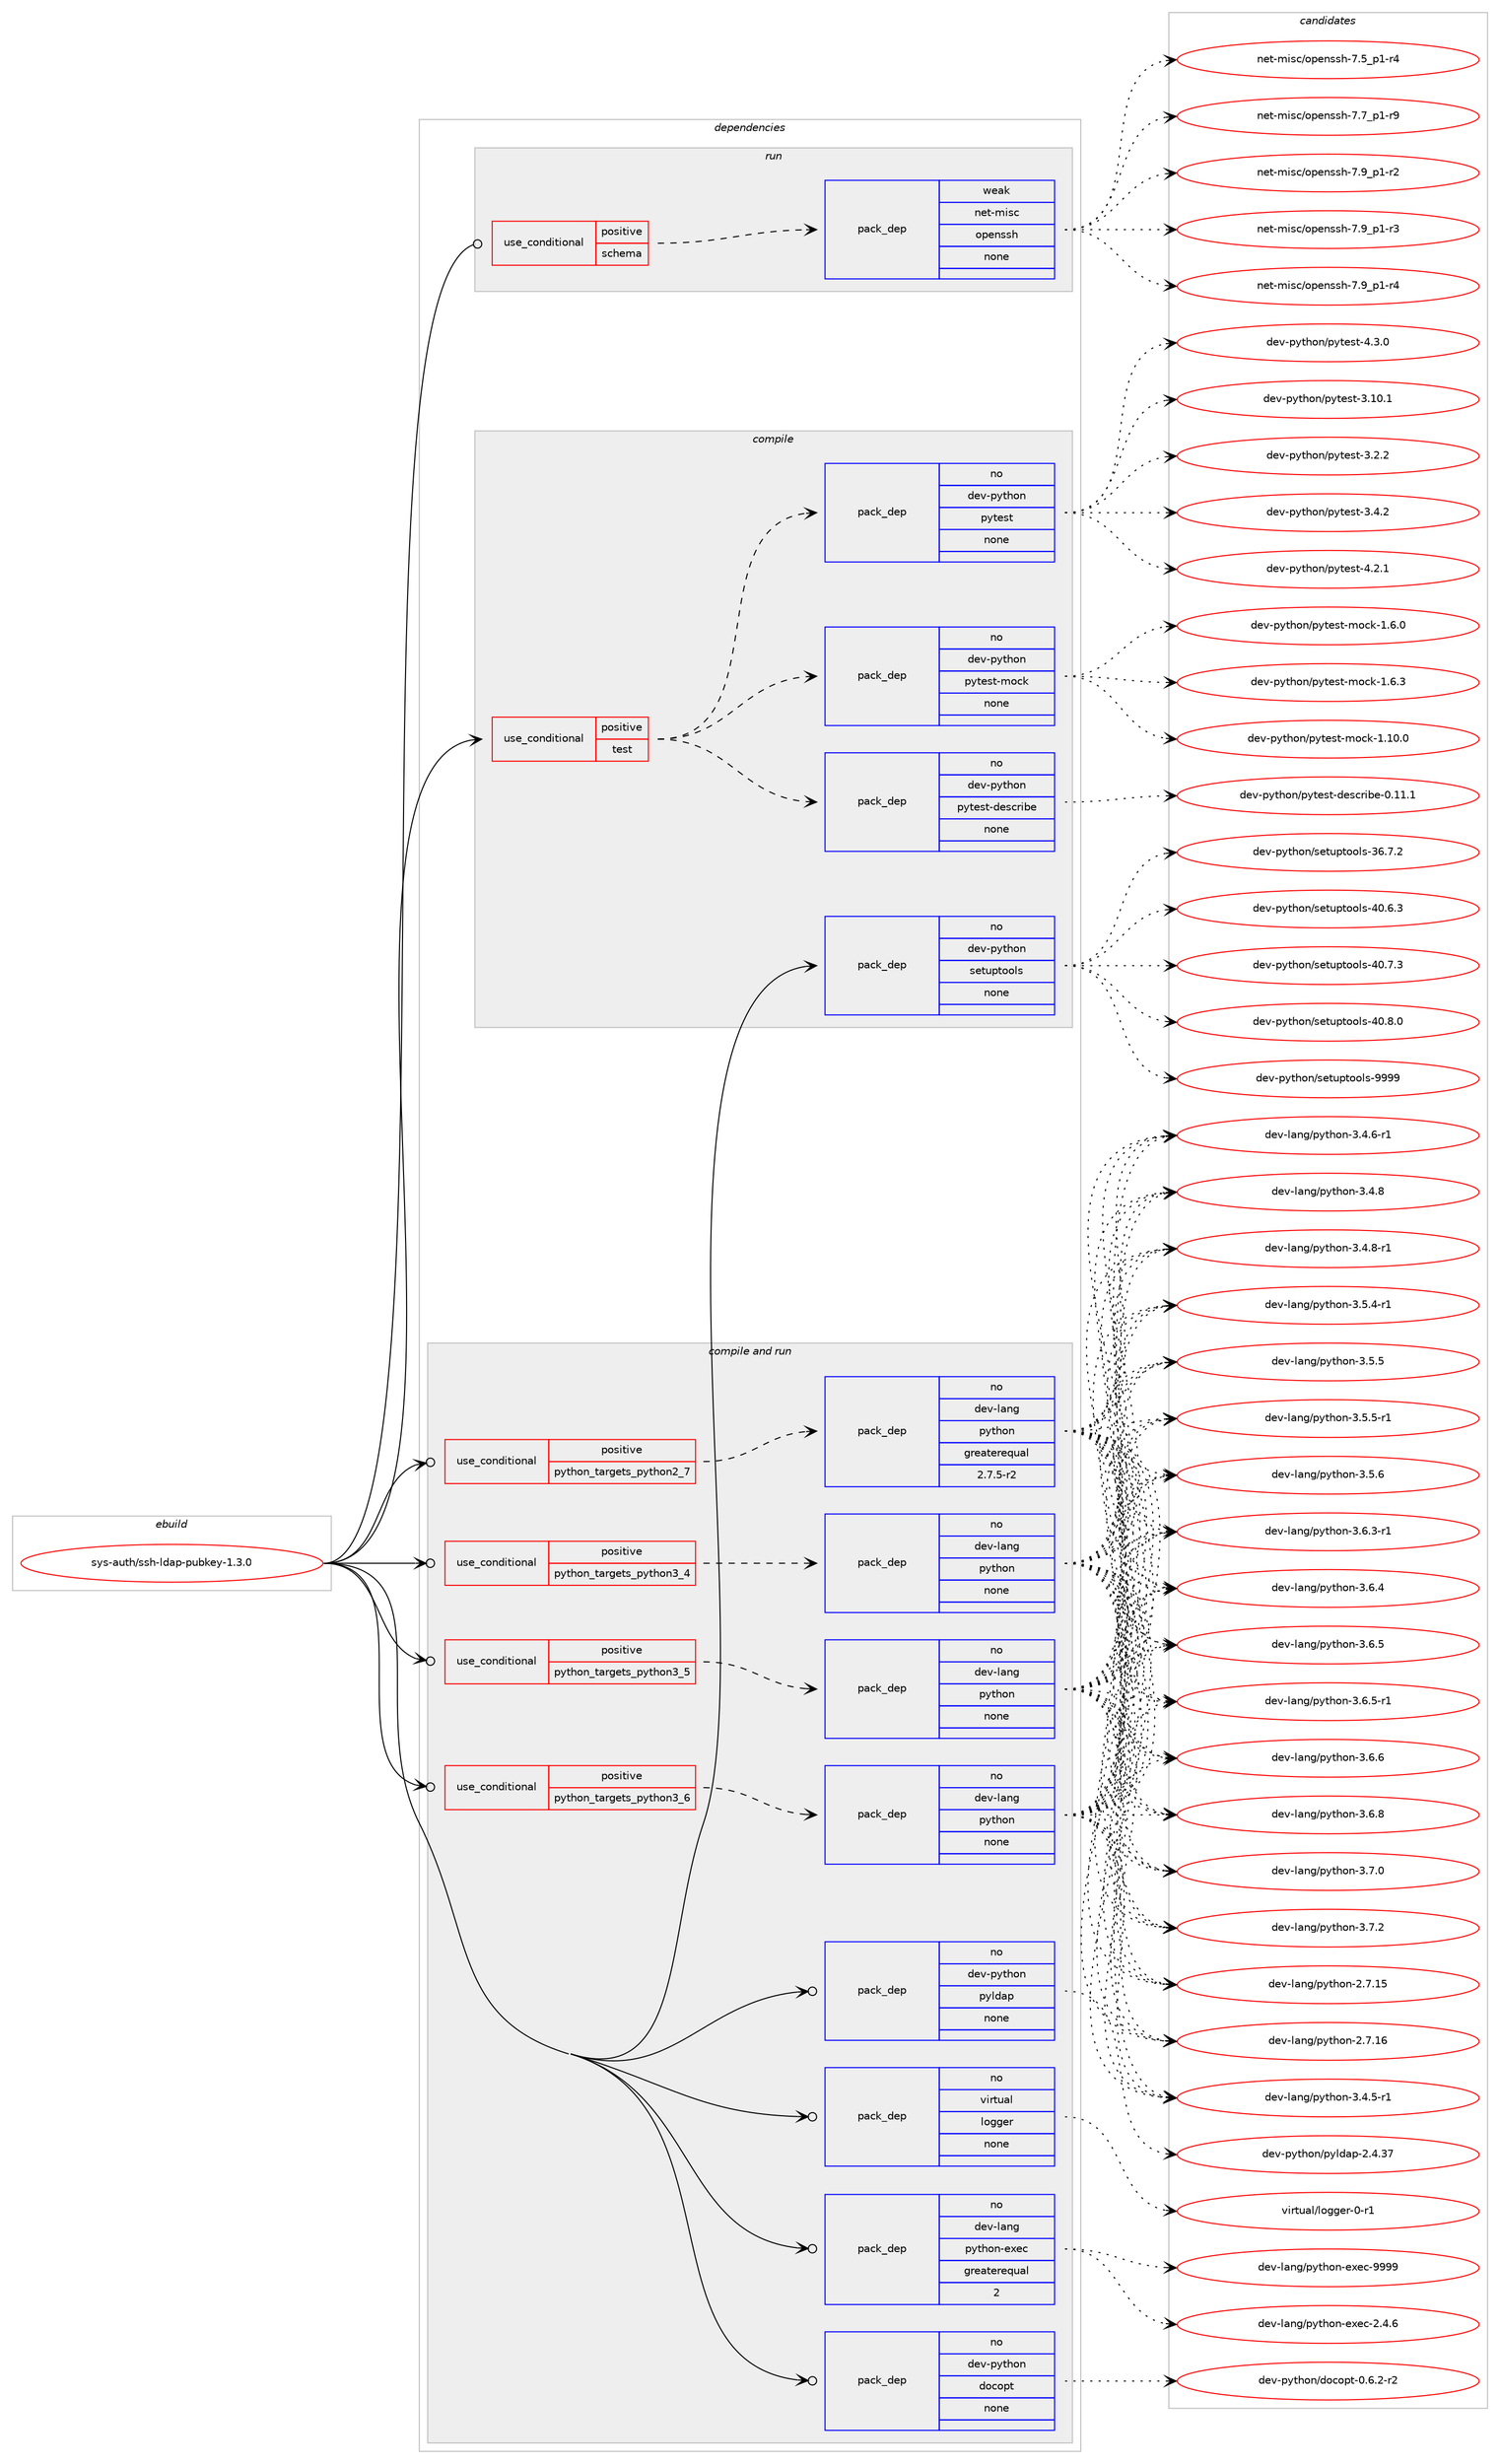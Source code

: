 digraph prolog {

# *************
# Graph options
# *************

newrank=true;
concentrate=true;
compound=true;
graph [rankdir=LR,fontname=Helvetica,fontsize=10,ranksep=1.5];#, ranksep=2.5, nodesep=0.2];
edge  [arrowhead=vee];
node  [fontname=Helvetica,fontsize=10];

# **********
# The ebuild
# **********

subgraph cluster_leftcol {
color=gray;
rank=same;
label=<<i>ebuild</i>>;
id [label="sys-auth/ssh-ldap-pubkey-1.3.0", color=red, width=4, href="../sys-auth/ssh-ldap-pubkey-1.3.0.svg"];
}

# ****************
# The dependencies
# ****************

subgraph cluster_midcol {
color=gray;
label=<<i>dependencies</i>>;
subgraph cluster_compile {
fillcolor="#eeeeee";
style=filled;
label=<<i>compile</i>>;
subgraph cond457828 {
dependency1717790 [label=<<TABLE BORDER="0" CELLBORDER="1" CELLSPACING="0" CELLPADDING="4"><TR><TD ROWSPAN="3" CELLPADDING="10">use_conditional</TD></TR><TR><TD>positive</TD></TR><TR><TD>test</TD></TR></TABLE>>, shape=none, color=red];
subgraph pack1231832 {
dependency1717791 [label=<<TABLE BORDER="0" CELLBORDER="1" CELLSPACING="0" CELLPADDING="4" WIDTH="220"><TR><TD ROWSPAN="6" CELLPADDING="30">pack_dep</TD></TR><TR><TD WIDTH="110">no</TD></TR><TR><TD>dev-python</TD></TR><TR><TD>pytest</TD></TR><TR><TD>none</TD></TR><TR><TD></TD></TR></TABLE>>, shape=none, color=blue];
}
dependency1717790:e -> dependency1717791:w [weight=20,style="dashed",arrowhead="vee"];
subgraph pack1231833 {
dependency1717792 [label=<<TABLE BORDER="0" CELLBORDER="1" CELLSPACING="0" CELLPADDING="4" WIDTH="220"><TR><TD ROWSPAN="6" CELLPADDING="30">pack_dep</TD></TR><TR><TD WIDTH="110">no</TD></TR><TR><TD>dev-python</TD></TR><TR><TD>pytest-describe</TD></TR><TR><TD>none</TD></TR><TR><TD></TD></TR></TABLE>>, shape=none, color=blue];
}
dependency1717790:e -> dependency1717792:w [weight=20,style="dashed",arrowhead="vee"];
subgraph pack1231834 {
dependency1717793 [label=<<TABLE BORDER="0" CELLBORDER="1" CELLSPACING="0" CELLPADDING="4" WIDTH="220"><TR><TD ROWSPAN="6" CELLPADDING="30">pack_dep</TD></TR><TR><TD WIDTH="110">no</TD></TR><TR><TD>dev-python</TD></TR><TR><TD>pytest-mock</TD></TR><TR><TD>none</TD></TR><TR><TD></TD></TR></TABLE>>, shape=none, color=blue];
}
dependency1717790:e -> dependency1717793:w [weight=20,style="dashed",arrowhead="vee"];
}
id:e -> dependency1717790:w [weight=20,style="solid",arrowhead="vee"];
subgraph pack1231835 {
dependency1717794 [label=<<TABLE BORDER="0" CELLBORDER="1" CELLSPACING="0" CELLPADDING="4" WIDTH="220"><TR><TD ROWSPAN="6" CELLPADDING="30">pack_dep</TD></TR><TR><TD WIDTH="110">no</TD></TR><TR><TD>dev-python</TD></TR><TR><TD>setuptools</TD></TR><TR><TD>none</TD></TR><TR><TD></TD></TR></TABLE>>, shape=none, color=blue];
}
id:e -> dependency1717794:w [weight=20,style="solid",arrowhead="vee"];
}
subgraph cluster_compileandrun {
fillcolor="#eeeeee";
style=filled;
label=<<i>compile and run</i>>;
subgraph cond457829 {
dependency1717795 [label=<<TABLE BORDER="0" CELLBORDER="1" CELLSPACING="0" CELLPADDING="4"><TR><TD ROWSPAN="3" CELLPADDING="10">use_conditional</TD></TR><TR><TD>positive</TD></TR><TR><TD>python_targets_python2_7</TD></TR></TABLE>>, shape=none, color=red];
subgraph pack1231836 {
dependency1717796 [label=<<TABLE BORDER="0" CELLBORDER="1" CELLSPACING="0" CELLPADDING="4" WIDTH="220"><TR><TD ROWSPAN="6" CELLPADDING="30">pack_dep</TD></TR><TR><TD WIDTH="110">no</TD></TR><TR><TD>dev-lang</TD></TR><TR><TD>python</TD></TR><TR><TD>greaterequal</TD></TR><TR><TD>2.7.5-r2</TD></TR></TABLE>>, shape=none, color=blue];
}
dependency1717795:e -> dependency1717796:w [weight=20,style="dashed",arrowhead="vee"];
}
id:e -> dependency1717795:w [weight=20,style="solid",arrowhead="odotvee"];
subgraph cond457830 {
dependency1717797 [label=<<TABLE BORDER="0" CELLBORDER="1" CELLSPACING="0" CELLPADDING="4"><TR><TD ROWSPAN="3" CELLPADDING="10">use_conditional</TD></TR><TR><TD>positive</TD></TR><TR><TD>python_targets_python3_4</TD></TR></TABLE>>, shape=none, color=red];
subgraph pack1231837 {
dependency1717798 [label=<<TABLE BORDER="0" CELLBORDER="1" CELLSPACING="0" CELLPADDING="4" WIDTH="220"><TR><TD ROWSPAN="6" CELLPADDING="30">pack_dep</TD></TR><TR><TD WIDTH="110">no</TD></TR><TR><TD>dev-lang</TD></TR><TR><TD>python</TD></TR><TR><TD>none</TD></TR><TR><TD></TD></TR></TABLE>>, shape=none, color=blue];
}
dependency1717797:e -> dependency1717798:w [weight=20,style="dashed",arrowhead="vee"];
}
id:e -> dependency1717797:w [weight=20,style="solid",arrowhead="odotvee"];
subgraph cond457831 {
dependency1717799 [label=<<TABLE BORDER="0" CELLBORDER="1" CELLSPACING="0" CELLPADDING="4"><TR><TD ROWSPAN="3" CELLPADDING="10">use_conditional</TD></TR><TR><TD>positive</TD></TR><TR><TD>python_targets_python3_5</TD></TR></TABLE>>, shape=none, color=red];
subgraph pack1231838 {
dependency1717800 [label=<<TABLE BORDER="0" CELLBORDER="1" CELLSPACING="0" CELLPADDING="4" WIDTH="220"><TR><TD ROWSPAN="6" CELLPADDING="30">pack_dep</TD></TR><TR><TD WIDTH="110">no</TD></TR><TR><TD>dev-lang</TD></TR><TR><TD>python</TD></TR><TR><TD>none</TD></TR><TR><TD></TD></TR></TABLE>>, shape=none, color=blue];
}
dependency1717799:e -> dependency1717800:w [weight=20,style="dashed",arrowhead="vee"];
}
id:e -> dependency1717799:w [weight=20,style="solid",arrowhead="odotvee"];
subgraph cond457832 {
dependency1717801 [label=<<TABLE BORDER="0" CELLBORDER="1" CELLSPACING="0" CELLPADDING="4"><TR><TD ROWSPAN="3" CELLPADDING="10">use_conditional</TD></TR><TR><TD>positive</TD></TR><TR><TD>python_targets_python3_6</TD></TR></TABLE>>, shape=none, color=red];
subgraph pack1231839 {
dependency1717802 [label=<<TABLE BORDER="0" CELLBORDER="1" CELLSPACING="0" CELLPADDING="4" WIDTH="220"><TR><TD ROWSPAN="6" CELLPADDING="30">pack_dep</TD></TR><TR><TD WIDTH="110">no</TD></TR><TR><TD>dev-lang</TD></TR><TR><TD>python</TD></TR><TR><TD>none</TD></TR><TR><TD></TD></TR></TABLE>>, shape=none, color=blue];
}
dependency1717801:e -> dependency1717802:w [weight=20,style="dashed",arrowhead="vee"];
}
id:e -> dependency1717801:w [weight=20,style="solid",arrowhead="odotvee"];
subgraph pack1231840 {
dependency1717803 [label=<<TABLE BORDER="0" CELLBORDER="1" CELLSPACING="0" CELLPADDING="4" WIDTH="220"><TR><TD ROWSPAN="6" CELLPADDING="30">pack_dep</TD></TR><TR><TD WIDTH="110">no</TD></TR><TR><TD>dev-lang</TD></TR><TR><TD>python-exec</TD></TR><TR><TD>greaterequal</TD></TR><TR><TD>2</TD></TR></TABLE>>, shape=none, color=blue];
}
id:e -> dependency1717803:w [weight=20,style="solid",arrowhead="odotvee"];
subgraph pack1231841 {
dependency1717804 [label=<<TABLE BORDER="0" CELLBORDER="1" CELLSPACING="0" CELLPADDING="4" WIDTH="220"><TR><TD ROWSPAN="6" CELLPADDING="30">pack_dep</TD></TR><TR><TD WIDTH="110">no</TD></TR><TR><TD>dev-python</TD></TR><TR><TD>docopt</TD></TR><TR><TD>none</TD></TR><TR><TD></TD></TR></TABLE>>, shape=none, color=blue];
}
id:e -> dependency1717804:w [weight=20,style="solid",arrowhead="odotvee"];
subgraph pack1231842 {
dependency1717805 [label=<<TABLE BORDER="0" CELLBORDER="1" CELLSPACING="0" CELLPADDING="4" WIDTH="220"><TR><TD ROWSPAN="6" CELLPADDING="30">pack_dep</TD></TR><TR><TD WIDTH="110">no</TD></TR><TR><TD>dev-python</TD></TR><TR><TD>pyldap</TD></TR><TR><TD>none</TD></TR><TR><TD></TD></TR></TABLE>>, shape=none, color=blue];
}
id:e -> dependency1717805:w [weight=20,style="solid",arrowhead="odotvee"];
subgraph pack1231843 {
dependency1717806 [label=<<TABLE BORDER="0" CELLBORDER="1" CELLSPACING="0" CELLPADDING="4" WIDTH="220"><TR><TD ROWSPAN="6" CELLPADDING="30">pack_dep</TD></TR><TR><TD WIDTH="110">no</TD></TR><TR><TD>virtual</TD></TR><TR><TD>logger</TD></TR><TR><TD>none</TD></TR><TR><TD></TD></TR></TABLE>>, shape=none, color=blue];
}
id:e -> dependency1717806:w [weight=20,style="solid",arrowhead="odotvee"];
}
subgraph cluster_run {
fillcolor="#eeeeee";
style=filled;
label=<<i>run</i>>;
subgraph cond457833 {
dependency1717807 [label=<<TABLE BORDER="0" CELLBORDER="1" CELLSPACING="0" CELLPADDING="4"><TR><TD ROWSPAN="3" CELLPADDING="10">use_conditional</TD></TR><TR><TD>positive</TD></TR><TR><TD>schema</TD></TR></TABLE>>, shape=none, color=red];
subgraph pack1231844 {
dependency1717808 [label=<<TABLE BORDER="0" CELLBORDER="1" CELLSPACING="0" CELLPADDING="4" WIDTH="220"><TR><TD ROWSPAN="6" CELLPADDING="30">pack_dep</TD></TR><TR><TD WIDTH="110">weak</TD></TR><TR><TD>net-misc</TD></TR><TR><TD>openssh</TD></TR><TR><TD>none</TD></TR><TR><TD></TD></TR></TABLE>>, shape=none, color=blue];
}
dependency1717807:e -> dependency1717808:w [weight=20,style="dashed",arrowhead="vee"];
}
id:e -> dependency1717807:w [weight=20,style="solid",arrowhead="odot"];
}
}

# **************
# The candidates
# **************

subgraph cluster_choices {
rank=same;
color=gray;
label=<<i>candidates</i>>;

subgraph choice1231832 {
color=black;
nodesep=1;
choice100101118451121211161041111104711212111610111511645514649484649 [label="dev-python/pytest-3.10.1", color=red, width=4,href="../dev-python/pytest-3.10.1.svg"];
choice1001011184511212111610411111047112121116101115116455146504650 [label="dev-python/pytest-3.2.2", color=red, width=4,href="../dev-python/pytest-3.2.2.svg"];
choice1001011184511212111610411111047112121116101115116455146524650 [label="dev-python/pytest-3.4.2", color=red, width=4,href="../dev-python/pytest-3.4.2.svg"];
choice1001011184511212111610411111047112121116101115116455246504649 [label="dev-python/pytest-4.2.1", color=red, width=4,href="../dev-python/pytest-4.2.1.svg"];
choice1001011184511212111610411111047112121116101115116455246514648 [label="dev-python/pytest-4.3.0", color=red, width=4,href="../dev-python/pytest-4.3.0.svg"];
dependency1717791:e -> choice100101118451121211161041111104711212111610111511645514649484649:w [style=dotted,weight="100"];
dependency1717791:e -> choice1001011184511212111610411111047112121116101115116455146504650:w [style=dotted,weight="100"];
dependency1717791:e -> choice1001011184511212111610411111047112121116101115116455146524650:w [style=dotted,weight="100"];
dependency1717791:e -> choice1001011184511212111610411111047112121116101115116455246504649:w [style=dotted,weight="100"];
dependency1717791:e -> choice1001011184511212111610411111047112121116101115116455246514648:w [style=dotted,weight="100"];
}
subgraph choice1231833 {
color=black;
nodesep=1;
choice100101118451121211161041111104711212111610111511645100101115991141059810145484649494649 [label="dev-python/pytest-describe-0.11.1", color=red, width=4,href="../dev-python/pytest-describe-0.11.1.svg"];
dependency1717792:e -> choice100101118451121211161041111104711212111610111511645100101115991141059810145484649494649:w [style=dotted,weight="100"];
}
subgraph choice1231834 {
color=black;
nodesep=1;
choice1001011184511212111610411111047112121116101115116451091119910745494649484648 [label="dev-python/pytest-mock-1.10.0", color=red, width=4,href="../dev-python/pytest-mock-1.10.0.svg"];
choice10010111845112121116104111110471121211161011151164510911199107454946544648 [label="dev-python/pytest-mock-1.6.0", color=red, width=4,href="../dev-python/pytest-mock-1.6.0.svg"];
choice10010111845112121116104111110471121211161011151164510911199107454946544651 [label="dev-python/pytest-mock-1.6.3", color=red, width=4,href="../dev-python/pytest-mock-1.6.3.svg"];
dependency1717793:e -> choice1001011184511212111610411111047112121116101115116451091119910745494649484648:w [style=dotted,weight="100"];
dependency1717793:e -> choice10010111845112121116104111110471121211161011151164510911199107454946544648:w [style=dotted,weight="100"];
dependency1717793:e -> choice10010111845112121116104111110471121211161011151164510911199107454946544651:w [style=dotted,weight="100"];
}
subgraph choice1231835 {
color=black;
nodesep=1;
choice100101118451121211161041111104711510111611711211611111110811545515446554650 [label="dev-python/setuptools-36.7.2", color=red, width=4,href="../dev-python/setuptools-36.7.2.svg"];
choice100101118451121211161041111104711510111611711211611111110811545524846544651 [label="dev-python/setuptools-40.6.3", color=red, width=4,href="../dev-python/setuptools-40.6.3.svg"];
choice100101118451121211161041111104711510111611711211611111110811545524846554651 [label="dev-python/setuptools-40.7.3", color=red, width=4,href="../dev-python/setuptools-40.7.3.svg"];
choice100101118451121211161041111104711510111611711211611111110811545524846564648 [label="dev-python/setuptools-40.8.0", color=red, width=4,href="../dev-python/setuptools-40.8.0.svg"];
choice10010111845112121116104111110471151011161171121161111111081154557575757 [label="dev-python/setuptools-9999", color=red, width=4,href="../dev-python/setuptools-9999.svg"];
dependency1717794:e -> choice100101118451121211161041111104711510111611711211611111110811545515446554650:w [style=dotted,weight="100"];
dependency1717794:e -> choice100101118451121211161041111104711510111611711211611111110811545524846544651:w [style=dotted,weight="100"];
dependency1717794:e -> choice100101118451121211161041111104711510111611711211611111110811545524846554651:w [style=dotted,weight="100"];
dependency1717794:e -> choice100101118451121211161041111104711510111611711211611111110811545524846564648:w [style=dotted,weight="100"];
dependency1717794:e -> choice10010111845112121116104111110471151011161171121161111111081154557575757:w [style=dotted,weight="100"];
}
subgraph choice1231836 {
color=black;
nodesep=1;
choice10010111845108971101034711212111610411111045504655464953 [label="dev-lang/python-2.7.15", color=red, width=4,href="../dev-lang/python-2.7.15.svg"];
choice10010111845108971101034711212111610411111045504655464954 [label="dev-lang/python-2.7.16", color=red, width=4,href="../dev-lang/python-2.7.16.svg"];
choice1001011184510897110103471121211161041111104551465246534511449 [label="dev-lang/python-3.4.5-r1", color=red, width=4,href="../dev-lang/python-3.4.5-r1.svg"];
choice1001011184510897110103471121211161041111104551465246544511449 [label="dev-lang/python-3.4.6-r1", color=red, width=4,href="../dev-lang/python-3.4.6-r1.svg"];
choice100101118451089711010347112121116104111110455146524656 [label="dev-lang/python-3.4.8", color=red, width=4,href="../dev-lang/python-3.4.8.svg"];
choice1001011184510897110103471121211161041111104551465246564511449 [label="dev-lang/python-3.4.8-r1", color=red, width=4,href="../dev-lang/python-3.4.8-r1.svg"];
choice1001011184510897110103471121211161041111104551465346524511449 [label="dev-lang/python-3.5.4-r1", color=red, width=4,href="../dev-lang/python-3.5.4-r1.svg"];
choice100101118451089711010347112121116104111110455146534653 [label="dev-lang/python-3.5.5", color=red, width=4,href="../dev-lang/python-3.5.5.svg"];
choice1001011184510897110103471121211161041111104551465346534511449 [label="dev-lang/python-3.5.5-r1", color=red, width=4,href="../dev-lang/python-3.5.5-r1.svg"];
choice100101118451089711010347112121116104111110455146534654 [label="dev-lang/python-3.5.6", color=red, width=4,href="../dev-lang/python-3.5.6.svg"];
choice1001011184510897110103471121211161041111104551465446514511449 [label="dev-lang/python-3.6.3-r1", color=red, width=4,href="../dev-lang/python-3.6.3-r1.svg"];
choice100101118451089711010347112121116104111110455146544652 [label="dev-lang/python-3.6.4", color=red, width=4,href="../dev-lang/python-3.6.4.svg"];
choice100101118451089711010347112121116104111110455146544653 [label="dev-lang/python-3.6.5", color=red, width=4,href="../dev-lang/python-3.6.5.svg"];
choice1001011184510897110103471121211161041111104551465446534511449 [label="dev-lang/python-3.6.5-r1", color=red, width=4,href="../dev-lang/python-3.6.5-r1.svg"];
choice100101118451089711010347112121116104111110455146544654 [label="dev-lang/python-3.6.6", color=red, width=4,href="../dev-lang/python-3.6.6.svg"];
choice100101118451089711010347112121116104111110455146544656 [label="dev-lang/python-3.6.8", color=red, width=4,href="../dev-lang/python-3.6.8.svg"];
choice100101118451089711010347112121116104111110455146554648 [label="dev-lang/python-3.7.0", color=red, width=4,href="../dev-lang/python-3.7.0.svg"];
choice100101118451089711010347112121116104111110455146554650 [label="dev-lang/python-3.7.2", color=red, width=4,href="../dev-lang/python-3.7.2.svg"];
dependency1717796:e -> choice10010111845108971101034711212111610411111045504655464953:w [style=dotted,weight="100"];
dependency1717796:e -> choice10010111845108971101034711212111610411111045504655464954:w [style=dotted,weight="100"];
dependency1717796:e -> choice1001011184510897110103471121211161041111104551465246534511449:w [style=dotted,weight="100"];
dependency1717796:e -> choice1001011184510897110103471121211161041111104551465246544511449:w [style=dotted,weight="100"];
dependency1717796:e -> choice100101118451089711010347112121116104111110455146524656:w [style=dotted,weight="100"];
dependency1717796:e -> choice1001011184510897110103471121211161041111104551465246564511449:w [style=dotted,weight="100"];
dependency1717796:e -> choice1001011184510897110103471121211161041111104551465346524511449:w [style=dotted,weight="100"];
dependency1717796:e -> choice100101118451089711010347112121116104111110455146534653:w [style=dotted,weight="100"];
dependency1717796:e -> choice1001011184510897110103471121211161041111104551465346534511449:w [style=dotted,weight="100"];
dependency1717796:e -> choice100101118451089711010347112121116104111110455146534654:w [style=dotted,weight="100"];
dependency1717796:e -> choice1001011184510897110103471121211161041111104551465446514511449:w [style=dotted,weight="100"];
dependency1717796:e -> choice100101118451089711010347112121116104111110455146544652:w [style=dotted,weight="100"];
dependency1717796:e -> choice100101118451089711010347112121116104111110455146544653:w [style=dotted,weight="100"];
dependency1717796:e -> choice1001011184510897110103471121211161041111104551465446534511449:w [style=dotted,weight="100"];
dependency1717796:e -> choice100101118451089711010347112121116104111110455146544654:w [style=dotted,weight="100"];
dependency1717796:e -> choice100101118451089711010347112121116104111110455146544656:w [style=dotted,weight="100"];
dependency1717796:e -> choice100101118451089711010347112121116104111110455146554648:w [style=dotted,weight="100"];
dependency1717796:e -> choice100101118451089711010347112121116104111110455146554650:w [style=dotted,weight="100"];
}
subgraph choice1231837 {
color=black;
nodesep=1;
choice10010111845108971101034711212111610411111045504655464953 [label="dev-lang/python-2.7.15", color=red, width=4,href="../dev-lang/python-2.7.15.svg"];
choice10010111845108971101034711212111610411111045504655464954 [label="dev-lang/python-2.7.16", color=red, width=4,href="../dev-lang/python-2.7.16.svg"];
choice1001011184510897110103471121211161041111104551465246534511449 [label="dev-lang/python-3.4.5-r1", color=red, width=4,href="../dev-lang/python-3.4.5-r1.svg"];
choice1001011184510897110103471121211161041111104551465246544511449 [label="dev-lang/python-3.4.6-r1", color=red, width=4,href="../dev-lang/python-3.4.6-r1.svg"];
choice100101118451089711010347112121116104111110455146524656 [label="dev-lang/python-3.4.8", color=red, width=4,href="../dev-lang/python-3.4.8.svg"];
choice1001011184510897110103471121211161041111104551465246564511449 [label="dev-lang/python-3.4.8-r1", color=red, width=4,href="../dev-lang/python-3.4.8-r1.svg"];
choice1001011184510897110103471121211161041111104551465346524511449 [label="dev-lang/python-3.5.4-r1", color=red, width=4,href="../dev-lang/python-3.5.4-r1.svg"];
choice100101118451089711010347112121116104111110455146534653 [label="dev-lang/python-3.5.5", color=red, width=4,href="../dev-lang/python-3.5.5.svg"];
choice1001011184510897110103471121211161041111104551465346534511449 [label="dev-lang/python-3.5.5-r1", color=red, width=4,href="../dev-lang/python-3.5.5-r1.svg"];
choice100101118451089711010347112121116104111110455146534654 [label="dev-lang/python-3.5.6", color=red, width=4,href="../dev-lang/python-3.5.6.svg"];
choice1001011184510897110103471121211161041111104551465446514511449 [label="dev-lang/python-3.6.3-r1", color=red, width=4,href="../dev-lang/python-3.6.3-r1.svg"];
choice100101118451089711010347112121116104111110455146544652 [label="dev-lang/python-3.6.4", color=red, width=4,href="../dev-lang/python-3.6.4.svg"];
choice100101118451089711010347112121116104111110455146544653 [label="dev-lang/python-3.6.5", color=red, width=4,href="../dev-lang/python-3.6.5.svg"];
choice1001011184510897110103471121211161041111104551465446534511449 [label="dev-lang/python-3.6.5-r1", color=red, width=4,href="../dev-lang/python-3.6.5-r1.svg"];
choice100101118451089711010347112121116104111110455146544654 [label="dev-lang/python-3.6.6", color=red, width=4,href="../dev-lang/python-3.6.6.svg"];
choice100101118451089711010347112121116104111110455146544656 [label="dev-lang/python-3.6.8", color=red, width=4,href="../dev-lang/python-3.6.8.svg"];
choice100101118451089711010347112121116104111110455146554648 [label="dev-lang/python-3.7.0", color=red, width=4,href="../dev-lang/python-3.7.0.svg"];
choice100101118451089711010347112121116104111110455146554650 [label="dev-lang/python-3.7.2", color=red, width=4,href="../dev-lang/python-3.7.2.svg"];
dependency1717798:e -> choice10010111845108971101034711212111610411111045504655464953:w [style=dotted,weight="100"];
dependency1717798:e -> choice10010111845108971101034711212111610411111045504655464954:w [style=dotted,weight="100"];
dependency1717798:e -> choice1001011184510897110103471121211161041111104551465246534511449:w [style=dotted,weight="100"];
dependency1717798:e -> choice1001011184510897110103471121211161041111104551465246544511449:w [style=dotted,weight="100"];
dependency1717798:e -> choice100101118451089711010347112121116104111110455146524656:w [style=dotted,weight="100"];
dependency1717798:e -> choice1001011184510897110103471121211161041111104551465246564511449:w [style=dotted,weight="100"];
dependency1717798:e -> choice1001011184510897110103471121211161041111104551465346524511449:w [style=dotted,weight="100"];
dependency1717798:e -> choice100101118451089711010347112121116104111110455146534653:w [style=dotted,weight="100"];
dependency1717798:e -> choice1001011184510897110103471121211161041111104551465346534511449:w [style=dotted,weight="100"];
dependency1717798:e -> choice100101118451089711010347112121116104111110455146534654:w [style=dotted,weight="100"];
dependency1717798:e -> choice1001011184510897110103471121211161041111104551465446514511449:w [style=dotted,weight="100"];
dependency1717798:e -> choice100101118451089711010347112121116104111110455146544652:w [style=dotted,weight="100"];
dependency1717798:e -> choice100101118451089711010347112121116104111110455146544653:w [style=dotted,weight="100"];
dependency1717798:e -> choice1001011184510897110103471121211161041111104551465446534511449:w [style=dotted,weight="100"];
dependency1717798:e -> choice100101118451089711010347112121116104111110455146544654:w [style=dotted,weight="100"];
dependency1717798:e -> choice100101118451089711010347112121116104111110455146544656:w [style=dotted,weight="100"];
dependency1717798:e -> choice100101118451089711010347112121116104111110455146554648:w [style=dotted,weight="100"];
dependency1717798:e -> choice100101118451089711010347112121116104111110455146554650:w [style=dotted,weight="100"];
}
subgraph choice1231838 {
color=black;
nodesep=1;
choice10010111845108971101034711212111610411111045504655464953 [label="dev-lang/python-2.7.15", color=red, width=4,href="../dev-lang/python-2.7.15.svg"];
choice10010111845108971101034711212111610411111045504655464954 [label="dev-lang/python-2.7.16", color=red, width=4,href="../dev-lang/python-2.7.16.svg"];
choice1001011184510897110103471121211161041111104551465246534511449 [label="dev-lang/python-3.4.5-r1", color=red, width=4,href="../dev-lang/python-3.4.5-r1.svg"];
choice1001011184510897110103471121211161041111104551465246544511449 [label="dev-lang/python-3.4.6-r1", color=red, width=4,href="../dev-lang/python-3.4.6-r1.svg"];
choice100101118451089711010347112121116104111110455146524656 [label="dev-lang/python-3.4.8", color=red, width=4,href="../dev-lang/python-3.4.8.svg"];
choice1001011184510897110103471121211161041111104551465246564511449 [label="dev-lang/python-3.4.8-r1", color=red, width=4,href="../dev-lang/python-3.4.8-r1.svg"];
choice1001011184510897110103471121211161041111104551465346524511449 [label="dev-lang/python-3.5.4-r1", color=red, width=4,href="../dev-lang/python-3.5.4-r1.svg"];
choice100101118451089711010347112121116104111110455146534653 [label="dev-lang/python-3.5.5", color=red, width=4,href="../dev-lang/python-3.5.5.svg"];
choice1001011184510897110103471121211161041111104551465346534511449 [label="dev-lang/python-3.5.5-r1", color=red, width=4,href="../dev-lang/python-3.5.5-r1.svg"];
choice100101118451089711010347112121116104111110455146534654 [label="dev-lang/python-3.5.6", color=red, width=4,href="../dev-lang/python-3.5.6.svg"];
choice1001011184510897110103471121211161041111104551465446514511449 [label="dev-lang/python-3.6.3-r1", color=red, width=4,href="../dev-lang/python-3.6.3-r1.svg"];
choice100101118451089711010347112121116104111110455146544652 [label="dev-lang/python-3.6.4", color=red, width=4,href="../dev-lang/python-3.6.4.svg"];
choice100101118451089711010347112121116104111110455146544653 [label="dev-lang/python-3.6.5", color=red, width=4,href="../dev-lang/python-3.6.5.svg"];
choice1001011184510897110103471121211161041111104551465446534511449 [label="dev-lang/python-3.6.5-r1", color=red, width=4,href="../dev-lang/python-3.6.5-r1.svg"];
choice100101118451089711010347112121116104111110455146544654 [label="dev-lang/python-3.6.6", color=red, width=4,href="../dev-lang/python-3.6.6.svg"];
choice100101118451089711010347112121116104111110455146544656 [label="dev-lang/python-3.6.8", color=red, width=4,href="../dev-lang/python-3.6.8.svg"];
choice100101118451089711010347112121116104111110455146554648 [label="dev-lang/python-3.7.0", color=red, width=4,href="../dev-lang/python-3.7.0.svg"];
choice100101118451089711010347112121116104111110455146554650 [label="dev-lang/python-3.7.2", color=red, width=4,href="../dev-lang/python-3.7.2.svg"];
dependency1717800:e -> choice10010111845108971101034711212111610411111045504655464953:w [style=dotted,weight="100"];
dependency1717800:e -> choice10010111845108971101034711212111610411111045504655464954:w [style=dotted,weight="100"];
dependency1717800:e -> choice1001011184510897110103471121211161041111104551465246534511449:w [style=dotted,weight="100"];
dependency1717800:e -> choice1001011184510897110103471121211161041111104551465246544511449:w [style=dotted,weight="100"];
dependency1717800:e -> choice100101118451089711010347112121116104111110455146524656:w [style=dotted,weight="100"];
dependency1717800:e -> choice1001011184510897110103471121211161041111104551465246564511449:w [style=dotted,weight="100"];
dependency1717800:e -> choice1001011184510897110103471121211161041111104551465346524511449:w [style=dotted,weight="100"];
dependency1717800:e -> choice100101118451089711010347112121116104111110455146534653:w [style=dotted,weight="100"];
dependency1717800:e -> choice1001011184510897110103471121211161041111104551465346534511449:w [style=dotted,weight="100"];
dependency1717800:e -> choice100101118451089711010347112121116104111110455146534654:w [style=dotted,weight="100"];
dependency1717800:e -> choice1001011184510897110103471121211161041111104551465446514511449:w [style=dotted,weight="100"];
dependency1717800:e -> choice100101118451089711010347112121116104111110455146544652:w [style=dotted,weight="100"];
dependency1717800:e -> choice100101118451089711010347112121116104111110455146544653:w [style=dotted,weight="100"];
dependency1717800:e -> choice1001011184510897110103471121211161041111104551465446534511449:w [style=dotted,weight="100"];
dependency1717800:e -> choice100101118451089711010347112121116104111110455146544654:w [style=dotted,weight="100"];
dependency1717800:e -> choice100101118451089711010347112121116104111110455146544656:w [style=dotted,weight="100"];
dependency1717800:e -> choice100101118451089711010347112121116104111110455146554648:w [style=dotted,weight="100"];
dependency1717800:e -> choice100101118451089711010347112121116104111110455146554650:w [style=dotted,weight="100"];
}
subgraph choice1231839 {
color=black;
nodesep=1;
choice10010111845108971101034711212111610411111045504655464953 [label="dev-lang/python-2.7.15", color=red, width=4,href="../dev-lang/python-2.7.15.svg"];
choice10010111845108971101034711212111610411111045504655464954 [label="dev-lang/python-2.7.16", color=red, width=4,href="../dev-lang/python-2.7.16.svg"];
choice1001011184510897110103471121211161041111104551465246534511449 [label="dev-lang/python-3.4.5-r1", color=red, width=4,href="../dev-lang/python-3.4.5-r1.svg"];
choice1001011184510897110103471121211161041111104551465246544511449 [label="dev-lang/python-3.4.6-r1", color=red, width=4,href="../dev-lang/python-3.4.6-r1.svg"];
choice100101118451089711010347112121116104111110455146524656 [label="dev-lang/python-3.4.8", color=red, width=4,href="../dev-lang/python-3.4.8.svg"];
choice1001011184510897110103471121211161041111104551465246564511449 [label="dev-lang/python-3.4.8-r1", color=red, width=4,href="../dev-lang/python-3.4.8-r1.svg"];
choice1001011184510897110103471121211161041111104551465346524511449 [label="dev-lang/python-3.5.4-r1", color=red, width=4,href="../dev-lang/python-3.5.4-r1.svg"];
choice100101118451089711010347112121116104111110455146534653 [label="dev-lang/python-3.5.5", color=red, width=4,href="../dev-lang/python-3.5.5.svg"];
choice1001011184510897110103471121211161041111104551465346534511449 [label="dev-lang/python-3.5.5-r1", color=red, width=4,href="../dev-lang/python-3.5.5-r1.svg"];
choice100101118451089711010347112121116104111110455146534654 [label="dev-lang/python-3.5.6", color=red, width=4,href="../dev-lang/python-3.5.6.svg"];
choice1001011184510897110103471121211161041111104551465446514511449 [label="dev-lang/python-3.6.3-r1", color=red, width=4,href="../dev-lang/python-3.6.3-r1.svg"];
choice100101118451089711010347112121116104111110455146544652 [label="dev-lang/python-3.6.4", color=red, width=4,href="../dev-lang/python-3.6.4.svg"];
choice100101118451089711010347112121116104111110455146544653 [label="dev-lang/python-3.6.5", color=red, width=4,href="../dev-lang/python-3.6.5.svg"];
choice1001011184510897110103471121211161041111104551465446534511449 [label="dev-lang/python-3.6.5-r1", color=red, width=4,href="../dev-lang/python-3.6.5-r1.svg"];
choice100101118451089711010347112121116104111110455146544654 [label="dev-lang/python-3.6.6", color=red, width=4,href="../dev-lang/python-3.6.6.svg"];
choice100101118451089711010347112121116104111110455146544656 [label="dev-lang/python-3.6.8", color=red, width=4,href="../dev-lang/python-3.6.8.svg"];
choice100101118451089711010347112121116104111110455146554648 [label="dev-lang/python-3.7.0", color=red, width=4,href="../dev-lang/python-3.7.0.svg"];
choice100101118451089711010347112121116104111110455146554650 [label="dev-lang/python-3.7.2", color=red, width=4,href="../dev-lang/python-3.7.2.svg"];
dependency1717802:e -> choice10010111845108971101034711212111610411111045504655464953:w [style=dotted,weight="100"];
dependency1717802:e -> choice10010111845108971101034711212111610411111045504655464954:w [style=dotted,weight="100"];
dependency1717802:e -> choice1001011184510897110103471121211161041111104551465246534511449:w [style=dotted,weight="100"];
dependency1717802:e -> choice1001011184510897110103471121211161041111104551465246544511449:w [style=dotted,weight="100"];
dependency1717802:e -> choice100101118451089711010347112121116104111110455146524656:w [style=dotted,weight="100"];
dependency1717802:e -> choice1001011184510897110103471121211161041111104551465246564511449:w [style=dotted,weight="100"];
dependency1717802:e -> choice1001011184510897110103471121211161041111104551465346524511449:w [style=dotted,weight="100"];
dependency1717802:e -> choice100101118451089711010347112121116104111110455146534653:w [style=dotted,weight="100"];
dependency1717802:e -> choice1001011184510897110103471121211161041111104551465346534511449:w [style=dotted,weight="100"];
dependency1717802:e -> choice100101118451089711010347112121116104111110455146534654:w [style=dotted,weight="100"];
dependency1717802:e -> choice1001011184510897110103471121211161041111104551465446514511449:w [style=dotted,weight="100"];
dependency1717802:e -> choice100101118451089711010347112121116104111110455146544652:w [style=dotted,weight="100"];
dependency1717802:e -> choice100101118451089711010347112121116104111110455146544653:w [style=dotted,weight="100"];
dependency1717802:e -> choice1001011184510897110103471121211161041111104551465446534511449:w [style=dotted,weight="100"];
dependency1717802:e -> choice100101118451089711010347112121116104111110455146544654:w [style=dotted,weight="100"];
dependency1717802:e -> choice100101118451089711010347112121116104111110455146544656:w [style=dotted,weight="100"];
dependency1717802:e -> choice100101118451089711010347112121116104111110455146554648:w [style=dotted,weight="100"];
dependency1717802:e -> choice100101118451089711010347112121116104111110455146554650:w [style=dotted,weight="100"];
}
subgraph choice1231840 {
color=black;
nodesep=1;
choice1001011184510897110103471121211161041111104510112010199455046524654 [label="dev-lang/python-exec-2.4.6", color=red, width=4,href="../dev-lang/python-exec-2.4.6.svg"];
choice10010111845108971101034711212111610411111045101120101994557575757 [label="dev-lang/python-exec-9999", color=red, width=4,href="../dev-lang/python-exec-9999.svg"];
dependency1717803:e -> choice1001011184510897110103471121211161041111104510112010199455046524654:w [style=dotted,weight="100"];
dependency1717803:e -> choice10010111845108971101034711212111610411111045101120101994557575757:w [style=dotted,weight="100"];
}
subgraph choice1231841 {
color=black;
nodesep=1;
choice1001011184511212111610411111047100111991111121164548465446504511450 [label="dev-python/docopt-0.6.2-r2", color=red, width=4,href="../dev-python/docopt-0.6.2-r2.svg"];
dependency1717804:e -> choice1001011184511212111610411111047100111991111121164548465446504511450:w [style=dotted,weight="100"];
}
subgraph choice1231842 {
color=black;
nodesep=1;
choice10010111845112121116104111110471121211081009711245504652465155 [label="dev-python/pyldap-2.4.37", color=red, width=4,href="../dev-python/pyldap-2.4.37.svg"];
dependency1717805:e -> choice10010111845112121116104111110471121211081009711245504652465155:w [style=dotted,weight="100"];
}
subgraph choice1231843 {
color=black;
nodesep=1;
choice118105114116117971084710811110310310111445484511449 [label="virtual/logger-0-r1", color=red, width=4,href="../virtual/logger-0-r1.svg"];
dependency1717806:e -> choice118105114116117971084710811110310310111445484511449:w [style=dotted,weight="100"];
}
subgraph choice1231844 {
color=black;
nodesep=1;
choice1101011164510910511599471111121011101151151044555465395112494511452 [label="net-misc/openssh-7.5_p1-r4", color=red, width=4,href="../net-misc/openssh-7.5_p1-r4.svg"];
choice1101011164510910511599471111121011101151151044555465595112494511457 [label="net-misc/openssh-7.7_p1-r9", color=red, width=4,href="../net-misc/openssh-7.7_p1-r9.svg"];
choice1101011164510910511599471111121011101151151044555465795112494511450 [label="net-misc/openssh-7.9_p1-r2", color=red, width=4,href="../net-misc/openssh-7.9_p1-r2.svg"];
choice1101011164510910511599471111121011101151151044555465795112494511451 [label="net-misc/openssh-7.9_p1-r3", color=red, width=4,href="../net-misc/openssh-7.9_p1-r3.svg"];
choice1101011164510910511599471111121011101151151044555465795112494511452 [label="net-misc/openssh-7.9_p1-r4", color=red, width=4,href="../net-misc/openssh-7.9_p1-r4.svg"];
dependency1717808:e -> choice1101011164510910511599471111121011101151151044555465395112494511452:w [style=dotted,weight="100"];
dependency1717808:e -> choice1101011164510910511599471111121011101151151044555465595112494511457:w [style=dotted,weight="100"];
dependency1717808:e -> choice1101011164510910511599471111121011101151151044555465795112494511450:w [style=dotted,weight="100"];
dependency1717808:e -> choice1101011164510910511599471111121011101151151044555465795112494511451:w [style=dotted,weight="100"];
dependency1717808:e -> choice1101011164510910511599471111121011101151151044555465795112494511452:w [style=dotted,weight="100"];
}
}

}
